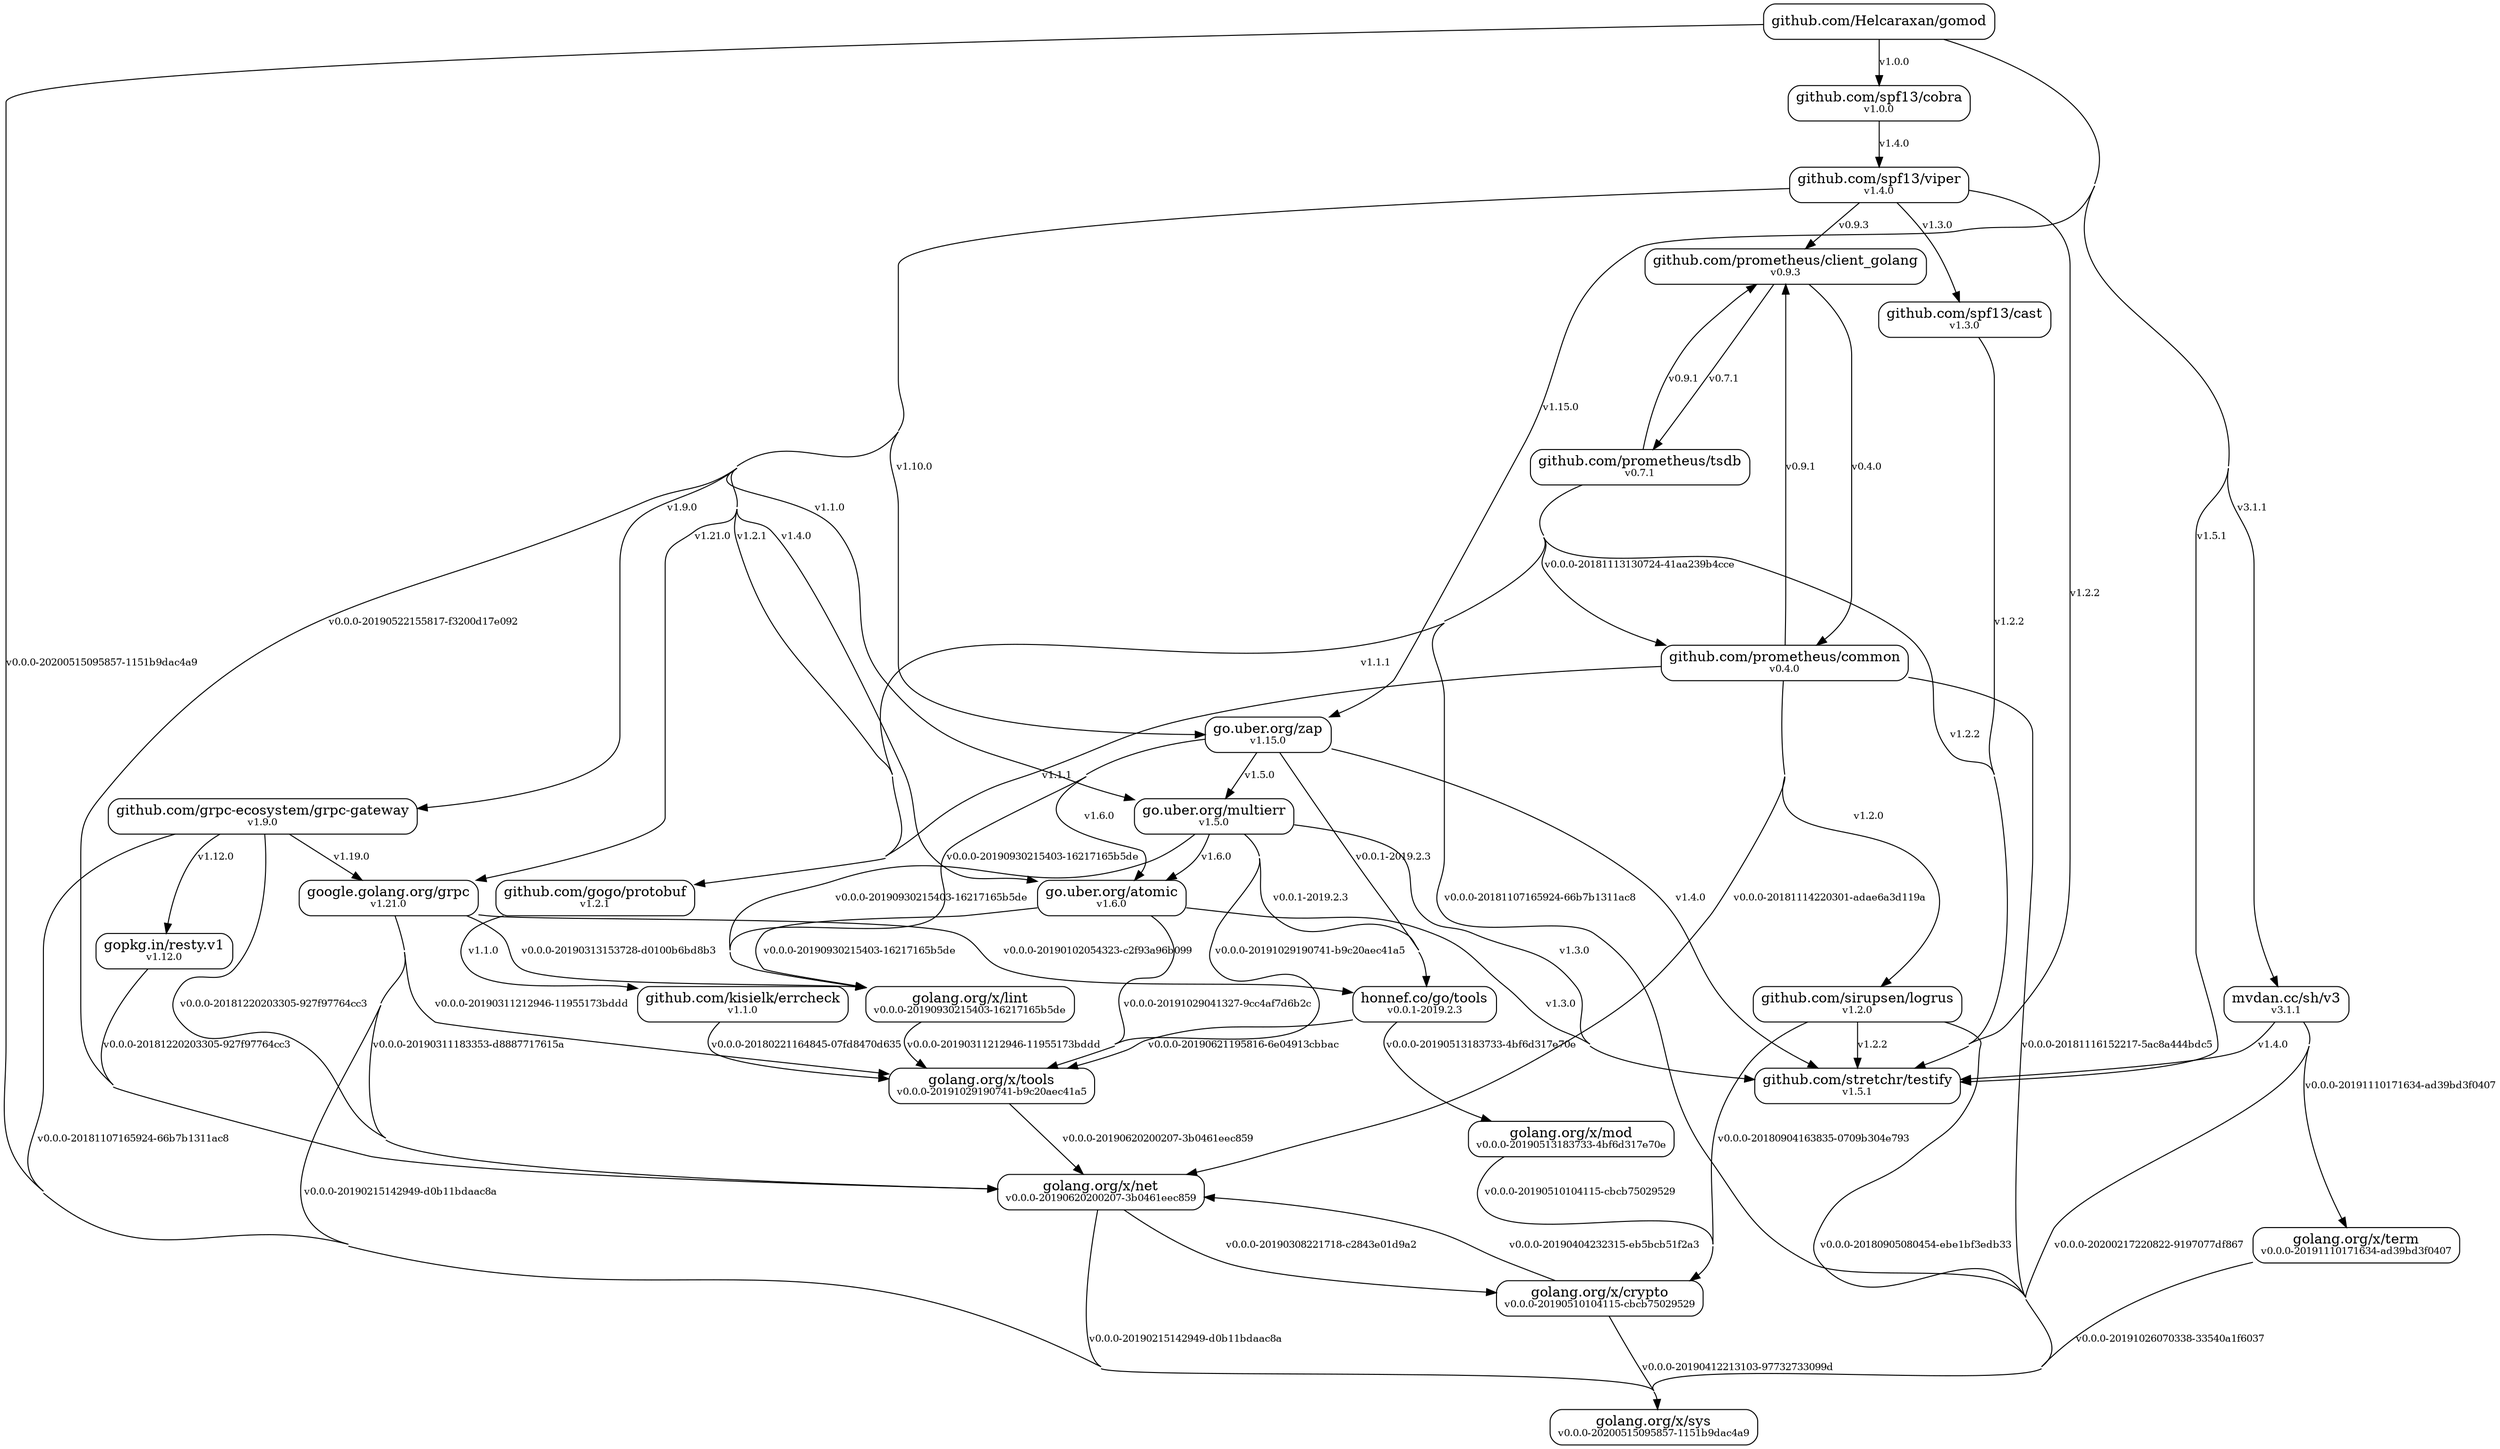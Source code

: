 strict digraph {
  node [shape=box,style=rounded]
  start=0
  concentrate=true
  "github.com/Helcaraxan/gomod"
  "golang.org/x/sys" [label=<golang.org/x/sys<br /><font point-size="10">v0.0.0-20200515095857-1151b9dac4a9</font>>]
  "github.com/stretchr/testify" [label=<github.com/stretchr/testify<br /><font point-size="10">v1.5.1</font>>]
  "go.uber.org/zap" [label=<go.uber.org/zap<br /><font point-size="10">v1.15.0</font>>]
  "github.com/spf13/cobra" [label=<github.com/spf13/cobra<br /><font point-size="10">v1.0.0</font>>]
  "mvdan.cc/sh/v3" [label=<mvdan.cc/sh/v3<br /><font point-size="10">v3.1.1</font>>]
  "github.com/kisielk/errcheck" [label=<github.com/kisielk/errcheck<br /><font point-size="10">v1.1.0</font>>]
  "golang.org/x/net" [label=<golang.org/x/net<br /><font point-size="10">v0.0.0-20190620200207-3b0461eec859</font>>]
  "google.golang.org/grpc" [label=<google.golang.org/grpc<br /><font point-size="10">v1.21.0</font>>]
  "gopkg.in/resty.v1" [label=<gopkg.in/resty.v1<br /><font point-size="10">v1.12.0</font>>]
  "golang.org/x/tools" [label=<golang.org/x/tools<br /><font point-size="10">v0.0.0-20191029190741-b9c20aec41a5</font>>]
  "github.com/prometheus/common" [label=<github.com/prometheus/common<br /><font point-size="10">v0.4.0</font>>]
  "github.com/prometheus/tsdb" [label=<github.com/prometheus/tsdb<br /><font point-size="10">v0.7.1</font>>]
  "github.com/gogo/protobuf" [label=<github.com/gogo/protobuf<br /><font point-size="10">v1.2.1</font>>]
  "github.com/prometheus/client_golang" [label=<github.com/prometheus/client_golang<br /><font point-size="10">v0.9.3</font>>]
  "github.com/sirupsen/logrus" [label=<github.com/sirupsen/logrus<br /><font point-size="10">v1.2.0</font>>]
  "golang.org/x/crypto" [label=<golang.org/x/crypto<br /><font point-size="10">v0.0.0-20190510104115-cbcb75029529</font>>]
  "github.com/spf13/viper" [label=<github.com/spf13/viper<br /><font point-size="10">v1.4.0</font>>]
  "go.uber.org/atomic" [label=<go.uber.org/atomic<br /><font point-size="10">v1.6.0</font>>]
  "go.uber.org/multierr" [label=<go.uber.org/multierr<br /><font point-size="10">v1.5.0</font>>]
  "github.com/grpc-ecosystem/grpc-gateway" [label=<github.com/grpc-ecosystem/grpc-gateway<br /><font point-size="10">v1.9.0</font>>]
  "github.com/spf13/cast" [label=<github.com/spf13/cast<br /><font point-size="10">v1.3.0</font>>]
  "golang.org/x/lint" [label=<golang.org/x/lint<br /><font point-size="10">v0.0.0-20190930215403-16217165b5de</font>>]
  "honnef.co/go/tools" [label=<honnef.co/go/tools<br /><font point-size="10">v0.0.1-2019.2.3</font>>]
  "golang.org/x/mod" [label=<golang.org/x/mod<br /><font point-size="10">v0.0.0-20190513183733-4bf6d317e70e</font>>]
  "golang.org/x/term" [label=<golang.org/x/term<br /><font point-size="10">v0.0.0-20191110171634-ad39bd3f0407</font>>]
  "github.com/Helcaraxan/gomod" -> "github.com/spf13/cobra" [label=<<font point-size="10">v1.0.0</font>>]
  "github.com/Helcaraxan/gomod" -> "github.com/stretchr/testify" [minlen=4,label=<<font point-size="10">v1.5.1</font>>]
  "github.com/Helcaraxan/gomod" -> "go.uber.org/zap" [minlen=3,label=<<font point-size="10">v1.15.0</font>>]
  "github.com/Helcaraxan/gomod" -> "golang.org/x/sys" [minlen=6,label=<<font point-size="10">v0.0.0-20200515095857-1151b9dac4a9</font>>]
  "github.com/Helcaraxan/gomod" -> "mvdan.cc/sh/v3" [label=<<font point-size="10">v3.1.1</font>>]
  "github.com/gogo/protobuf" -> "github.com/kisielk/errcheck" [label=<<font point-size="10">v1.1.0</font>>]
  "github.com/grpc-ecosystem/grpc-gateway" -> "golang.org/x/net" [minlen=2,label=<<font point-size="10">v0.0.0-20181220203305-927f97764cc3</font>>]
  "github.com/grpc-ecosystem/grpc-gateway" -> "golang.org/x/sys" [minlen=3,label=<<font point-size="10">v0.0.0-20181107165924-66b7b1311ac8</font>>]
  "github.com/grpc-ecosystem/grpc-gateway" -> "google.golang.org/grpc" [label=<<font point-size="10">v1.19.0</font>>]
  "github.com/grpc-ecosystem/grpc-gateway" -> "gopkg.in/resty.v1" [label=<<font point-size="10">v1.12.0</font>>]
  "github.com/kisielk/errcheck" -> "golang.org/x/tools" [label=<<font point-size="10">v0.0.0-20180221164845-07fd8470d635</font>>]
  "github.com/prometheus/client_golang" -> "github.com/prometheus/common" [minlen=2,label=<<font point-size="10">v0.4.0</font>>]
  "github.com/prometheus/client_golang" -> "github.com/prometheus/tsdb" [minlen=3,label=<<font point-size="10">v0.7.1</font>>]
  "github.com/prometheus/common" -> "github.com/gogo/protobuf" [minlen=3,label=<<font point-size="10">v1.1.1</font>>]
  "github.com/prometheus/common" -> "github.com/prometheus/client_golang" [label=<<font point-size="10">v0.9.1</font>>]
  "github.com/prometheus/common" -> "github.com/sirupsen/logrus" [minlen=4,label=<<font point-size="10">v1.2.0</font>>]
  "github.com/prometheus/common" -> "golang.org/x/net" [minlen=6,label=<<font point-size="10">v0.0.0-20181114220301-adae6a3d119a</font>>]
  "github.com/prometheus/common" -> "golang.org/x/sys" [minlen=7,label=<<font point-size="10">v0.0.0-20181116152217-5ac8a444bdc5</font>>]
  "github.com/prometheus/tsdb" -> "github.com/gogo/protobuf" [minlen=4,label=<<font point-size="10">v1.1.1</font>>]
  "github.com/prometheus/tsdb" -> "github.com/prometheus/client_golang" [minlen=2,label=<<font point-size="10">v0.9.1</font>>]
  "github.com/prometheus/tsdb" -> "github.com/prometheus/common" [minlen=3,label=<<font point-size="10">v0.0.0-20181113130724-41aa239b4cce</font>>]
  "github.com/prometheus/tsdb" -> "github.com/stretchr/testify" [minlen=6,label=<<font point-size="10">v1.2.2</font>>]
  "github.com/prometheus/tsdb" -> "golang.org/x/sys" [minlen=8,label=<<font point-size="10">v0.0.0-20181107165924-66b7b1311ac8</font>>]
  "github.com/sirupsen/logrus" -> "github.com/stretchr/testify" [label=<<font point-size="10">v1.2.2</font>>]
  "github.com/sirupsen/logrus" -> "golang.org/x/crypto" [label=<<font point-size="10">v0.0.0-20180904163835-0709b304e793</font>>]
  "github.com/sirupsen/logrus" -> "golang.org/x/sys" [minlen=3,label=<<font point-size="10">v0.0.0-20180905080454-ebe1bf3edb33</font>>]
  "github.com/spf13/cast" -> "github.com/stretchr/testify" [label=<<font point-size="10">v1.2.2</font>>]
  "github.com/spf13/cobra" -> "github.com/spf13/viper" [label=<<font point-size="10">v1.4.0</font>>]
  "github.com/spf13/viper" -> "github.com/gogo/protobuf" [minlen=3,label=<<font point-size="10">v1.2.1</font>>]
  "github.com/spf13/viper" -> "github.com/grpc-ecosystem/grpc-gateway" [label=<<font point-size="10">v1.9.0</font>>]
  "github.com/spf13/viper" -> "github.com/prometheus/client_golang" [label=<<font point-size="10">v0.9.3</font>>]
  "github.com/spf13/viper" -> "github.com/spf13/cast" [label=<<font point-size="10">v1.3.0</font>>]
  "github.com/spf13/viper" -> "github.com/stretchr/testify" [minlen=6,label=<<font point-size="10">v1.2.2</font>>]
  "github.com/spf13/viper" -> "go.uber.org/atomic" [minlen=3,label=<<font point-size="10">v1.4.0</font>>]
  "github.com/spf13/viper" -> "go.uber.org/multierr" [minlen=2,label=<<font point-size="10">v1.1.0</font>>]
  "github.com/spf13/viper" -> "go.uber.org/zap" [label=<<font point-size="10">v1.10.0</font>>]
  "github.com/spf13/viper" -> "golang.org/x/net" [minlen=6,label=<<font point-size="10">v0.0.0-20190522155817-f3200d17e092</font>>]
  "github.com/spf13/viper" -> "google.golang.org/grpc" [minlen=2,label=<<font point-size="10">v1.21.0</font>>]
  "go.uber.org/atomic" -> "github.com/stretchr/testify" [label=<<font point-size="10">v1.3.0</font>>]
  "go.uber.org/atomic" -> "golang.org/x/lint" [label=<<font point-size="10">v0.0.0-20190930215403-16217165b5de</font>>]
  "go.uber.org/atomic" -> "golang.org/x/tools" [minlen=2,label=<<font point-size="10">v0.0.0-20191029041327-9cc4af7d6b2c</font>>]
  "go.uber.org/multierr" -> "github.com/stretchr/testify" [minlen=2,label=<<font point-size="10">v1.3.0</font>>]
  "go.uber.org/multierr" -> "go.uber.org/atomic" [label=<<font point-size="10">v1.6.0</font>>]
  "go.uber.org/multierr" -> "golang.org/x/lint" [minlen=2,label=<<font point-size="10">v0.0.0-20190930215403-16217165b5de</font>>]
  "go.uber.org/multierr" -> "golang.org/x/tools" [minlen=3,label=<<font point-size="10">v0.0.0-20191029190741-b9c20aec41a5</font>>]
  "go.uber.org/multierr" -> "honnef.co/go/tools" [label=<<font point-size="10">v0.0.1-2019.2.3</font>>]
  "go.uber.org/zap" -> "github.com/stretchr/testify" [minlen=2,label=<<font point-size="10">v1.4.0</font>>]
  "go.uber.org/zap" -> "go.uber.org/atomic" [minlen=2,label=<<font point-size="10">v1.6.0</font>>]
  "go.uber.org/zap" -> "go.uber.org/multierr" [label=<<font point-size="10">v1.5.0</font>>]
  "go.uber.org/zap" -> "golang.org/x/lint" [minlen=2,label=<<font point-size="10">v0.0.0-20190930215403-16217165b5de</font>>]
  "go.uber.org/zap" -> "honnef.co/go/tools" [minlen=2,label=<<font point-size="10">v0.0.1-2019.2.3</font>>]
  "golang.org/x/crypto" -> "golang.org/x/net" [label=<<font point-size="10">v0.0.0-20190404232315-eb5bcb51f2a3</font>>]
  "golang.org/x/crypto" -> "golang.org/x/sys" [minlen=2,label=<<font point-size="10">v0.0.0-20190412213103-97732733099d</font>>]
  "golang.org/x/lint" -> "golang.org/x/tools" [label=<<font point-size="10">v0.0.0-20190311212946-11955173bddd</font>>]
  "golang.org/x/mod" -> "golang.org/x/crypto" [label=<<font point-size="10">v0.0.0-20190510104115-cbcb75029529</font>>]
  "golang.org/x/net" -> "golang.org/x/crypto" [label=<<font point-size="10">v0.0.0-20190308221718-c2843e01d9a2</font>>]
  "golang.org/x/net" -> "golang.org/x/sys" [minlen=3,label=<<font point-size="10">v0.0.0-20190215142949-d0b11bdaac8a</font>>]
  "golang.org/x/term" -> "golang.org/x/sys" [label=<<font point-size="10">v0.0.0-20191026070338-33540a1f6037</font>>]
  "golang.org/x/tools" -> "golang.org/x/net" [label=<<font point-size="10">v0.0.0-20190620200207-3b0461eec859</font>>]
  "google.golang.org/grpc" -> "golang.org/x/lint" [label=<<font point-size="10">v0.0.0-20190313153728-d0100b6bd8b3</font>>]
  "google.golang.org/grpc" -> "golang.org/x/net" [minlen=3,label=<<font point-size="10">v0.0.0-20190311183353-d8887717615a</font>>]
  "google.golang.org/grpc" -> "golang.org/x/sys" [minlen=4,label=<<font point-size="10">v0.0.0-20190215142949-d0b11bdaac8a</font>>]
  "google.golang.org/grpc" -> "golang.org/x/tools" [minlen=2,label=<<font point-size="10">v0.0.0-20190311212946-11955173bddd</font>>]
  "google.golang.org/grpc" -> "honnef.co/go/tools" [label=<<font point-size="10">v0.0.0-20190102054323-c2f93a96b099</font>>]
  "gopkg.in/resty.v1" -> "golang.org/x/net" [label=<<font point-size="10">v0.0.0-20181220203305-927f97764cc3</font>>]
  "honnef.co/go/tools" -> "golang.org/x/mod" [label=<<font point-size="10">v0.0.0-20190513183733-4bf6d317e70e</font>>]
  "honnef.co/go/tools" -> "golang.org/x/tools" [label=<<font point-size="10">v0.0.0-20190621195816-6e04913cbbac</font>>]
  "mvdan.cc/sh/v3" -> "github.com/stretchr/testify" [label=<<font point-size="10">v1.4.0</font>>]
  "mvdan.cc/sh/v3" -> "golang.org/x/sys" [minlen=2,label=<<font point-size="10">v0.0.0-20200217220822-9197077df867</font>>]
  "mvdan.cc/sh/v3" -> "golang.org/x/term" [label=<<font point-size="10">v0.0.0-20191110171634-ad39bd3f0407</font>>]
}
